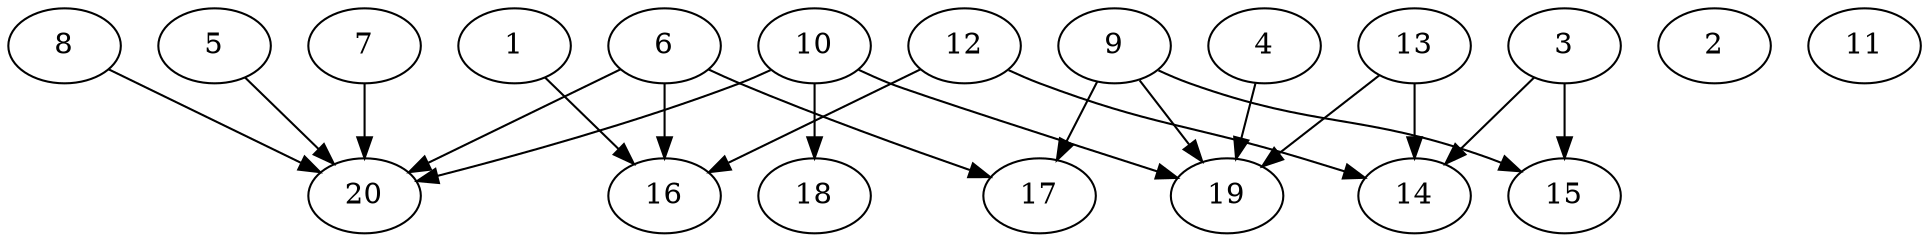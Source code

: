 // DAG automatically generated by daggen at Sat Jul 27 15:39:06 2019
// ./daggen --dot -n 20 --ccr 0.3 --fat 0.8 --regular 0.5 --density 0.4 --mindata 5242880 --maxdata 52428800 
digraph G {
  1 [size="56200533", alpha="0.07", expect_size="16860160"] 
  1 -> 16 [size ="16860160"]
  2 [size="145213440", alpha="0.17", expect_size="43564032"] 
  3 [size="169482240", alpha="0.07", expect_size="50844672"] 
  3 -> 14 [size ="50844672"]
  3 -> 15 [size ="50844672"]
  4 [size="110653440", alpha="0.05", expect_size="33196032"] 
  4 -> 19 [size ="33196032"]
  5 [size="59057493", alpha="0.12", expect_size="17717248"] 
  5 -> 20 [size ="17717248"]
  6 [size="78394027", alpha="0.09", expect_size="23518208"] 
  6 -> 16 [size ="23518208"]
  6 -> 17 [size ="23518208"]
  6 -> 20 [size ="23518208"]
  7 [size="49223680", alpha="0.09", expect_size="14767104"] 
  7 -> 20 [size ="14767104"]
  8 [size="143127893", alpha="0.18", expect_size="42938368"] 
  8 -> 20 [size ="42938368"]
  9 [size="73256960", alpha="0.05", expect_size="21977088"] 
  9 -> 15 [size ="21977088"]
  9 -> 17 [size ="21977088"]
  9 -> 19 [size ="21977088"]
  10 [size="29422933", alpha="0.02", expect_size="8826880"] 
  10 -> 18 [size ="8826880"]
  10 -> 19 [size ="8826880"]
  10 -> 20 [size ="8826880"]
  11 [size="26729813", alpha="0.05", expect_size="8018944"] 
  12 [size="78697813", alpha="0.11", expect_size="23609344"] 
  12 -> 14 [size ="23609344"]
  12 -> 16 [size ="23609344"]
  13 [size="57722880", alpha="0.16", expect_size="17316864"] 
  13 -> 14 [size ="17316864"]
  13 -> 19 [size ="17316864"]
  14 [size="109585067", alpha="0.11", expect_size="32875520"] 
  15 [size="149879467", alpha="0.16", expect_size="44963840"] 
  16 [size="90542080", alpha="0.10", expect_size="27162624"] 
  17 [size="162577067", alpha="0.07", expect_size="48773120"] 
  18 [size="74369707", alpha="0.16", expect_size="22310912"] 
  19 [size="57460053", alpha="0.05", expect_size="17238016"] 
  20 [size="97338027", alpha="0.01", expect_size="29201408"] 
}

